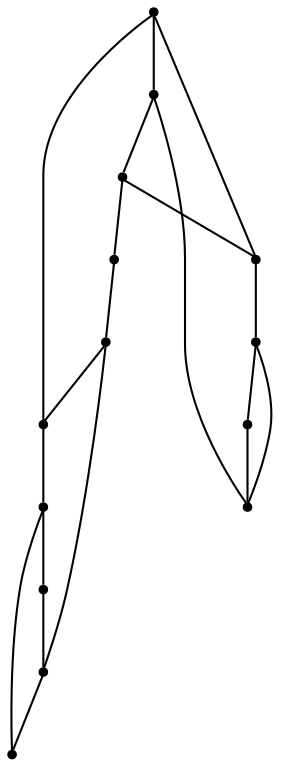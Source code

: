 graph {
  node [shape=point,comment="{\"directed\":false,\"doi\":\"10.1007/978-3-030-04414-5_34\",\"figure\":\"2 (1)\"}"]

  v0 [pos="322.08879253877603,281.68154187149776"]
  v1 [pos="351.5518499949227,680.8351094426635"]
  v2 [pos="273.74359956616104,614.3138195981132"]
  v3 [pos="322.09298937434414,412.5423581516924"]
  v4 [pos="447.60463487589595,487.44503525540557"]
  v5 [pos="394.7462221629633,388.1722685673384"]
  v6 [pos="428.9099898090097,566.7360224589888"]
  v7 [pos="374.7596830079176,480.35247007051714"]
  v8 [pos="215.0842579374911,377.73321314979523"]
  v9 [pos="304.0473992354526,509.8858758913149"]
  v10 [pos="291.792313486072,456.37814994743934"]
  v11 [pos="248.6062753750258,516.3285754119613"]
  v12 [pos="202.83647690759346,558.876336004686"]
  v13 [pos="255.69490551763056,326.80485616915985"]

  v0 -- v1 [id="-1",pos="322.08879253877603,281.68154187149776 491.4407969952094,341.1111845776886 512.0690704616624,423.94839078607777 518.9451722152163,480.19413685095134 525.8212739687702,536.439914709644 518.9451722152163,566.0900992283264 498.90448752250074,597.9989802498993 478.8679678711445,629.9078294776532 445.67099852777704,664.0753434144783 351.5518499949227,680.8351094426635"]
  v12 -- v11 [id="-2",pos="202.83647690759346,558.876336004686 248.6062753750258,516.3285754119613 248.6062753750258,516.3285754119613 248.6062753750258,516.3285754119613"]
  v11 -- v9 [id="-3",pos="248.6062753750258,516.3285754119613 304.0473992354526,509.8858758913149 304.0473992354526,509.8858758913149 304.0473992354526,509.8858758913149"]
  v13 -- v0 [id="-4",pos="255.69490551763056,326.80485616915985 322.08879253877603,281.68154187149776 322.08879253877603,281.68154187149776 322.08879253877603,281.68154187149776"]
  v2 -- v1 [id="-5",pos="273.74359956616104,614.3138195981132 351.5518499949227,680.8351094426635 351.5518499949227,680.8351094426635 351.5518499949227,680.8351094426635"]
  v2 -- v12 [id="-6",pos="273.74359956616104,614.3138195981132 202.83647690759346,558.876336004686 202.83647690759346,558.876336004686 202.83647690759346,558.876336004686"]
  v10 -- v11 [id="-7",pos="291.792313486072,456.37814994743934 248.6062753750258,516.3285754119613 248.6062753750258,516.3285754119613 248.6062753750258,516.3285754119613"]
  v10 -- v3 [id="-8",pos="291.792313486072,456.37814994743934 322.09298937434414,412.5423581516924 322.09298937434414,412.5423581516924 322.09298937434414,412.5423581516924"]
  v9 -- v10 [id="-9",pos="304.0473992354526,509.8858758913149 291.792313486072,456.37814994743934 291.792313486072,456.37814994743934 291.792313486072,456.37814994743934"]
  v0 -- v5 [id="-10",pos="322.08879253877603,281.68154187149776 394.7462221629633,388.1722685673384 394.7462221629633,388.1722685673384 394.7462221629633,388.1722685673384"]
  v3 -- v8 [id="-11",pos="322.09298937434414,412.5423581516924 215.0842579374911,377.73321314979523 215.0842579374911,377.73321314979523 215.0842579374911,377.73321314979523"]
  v1 -- v6 [id="-12",pos="351.5518499949227,680.8351094426635 428.9099898090097,566.7360224589888 428.9099898090097,566.7360224589888 428.9099898090097,566.7360224589888"]
  v7 -- v6 [id="-13",pos="374.7596830079176,480.35247007051714 428.9099898090097,566.7360224589888 428.9099898090097,566.7360224589888 428.9099898090097,566.7360224589888"]
  v5 -- v7 [id="-14",pos="394.7462221629633,388.1722685673384 374.7596830079176,480.35247007051714 374.7596830079176,480.35247007051714 374.7596830079176,480.35247007051714"]
  v6 -- v4 [id="-15",pos="428.9099898090097,566.7360224589888 447.60463487589595,487.44503525540557 447.60463487589595,487.44503525540557 447.60463487589595,487.44503525540557"]
  v4 -- v5 [id="-16",pos="447.60463487589595,487.44503525540557 394.7462221629633,388.1722685673384 394.7462221629633,388.1722685673384 394.7462221629633,388.1722685673384"]
  v2 -- v3 [id="-17",pos="273.74359956616104,614.3138195981132 344.459030965302,549.9751158275403 356.0566999097607,495.8255044680394 322.09298937434414,412.5423581516924"]
  v8 -- v12 [id="-18",pos="215.0842579374911,377.73321314979523 202.83647690759346,558.876336004686 202.83647690759346,558.876336004686 202.83647690759346,558.876336004686"]
  v8 -- v13 [id="-19",pos="215.0842579374911,377.73321314979523 255.69490551763056,326.80485616915985 255.69490551763056,326.80485616915985 255.69490551763056,326.80485616915985"]
}
